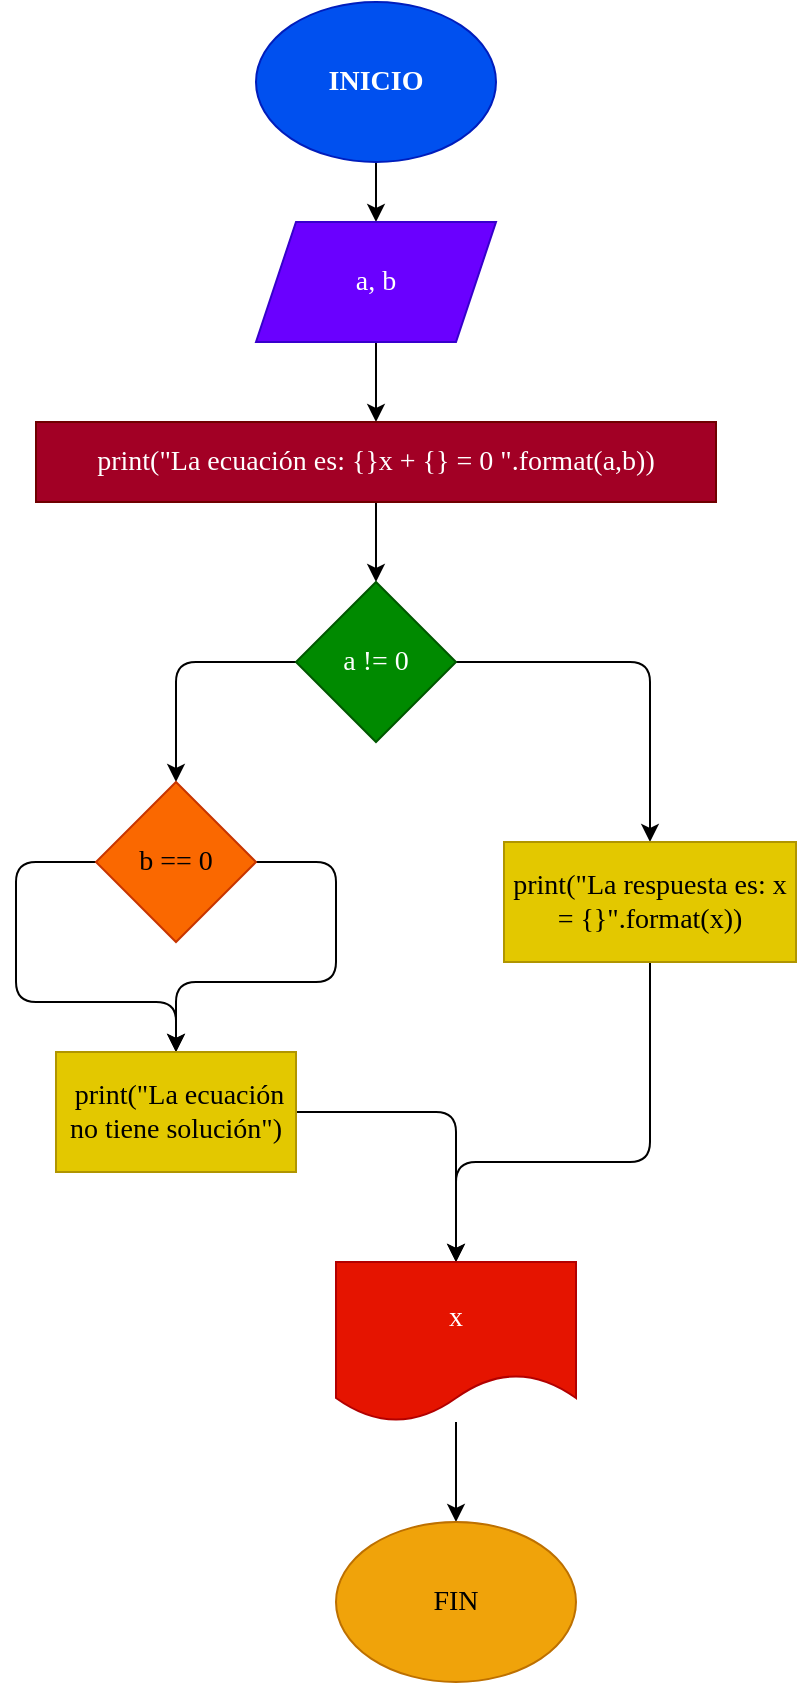 <mxfile>
    <diagram id="ghlb6_7TSPEm56u4r-Be" name="Página-1">
        <mxGraphModel dx="460" dy="357" grid="1" gridSize="10" guides="1" tooltips="1" connect="1" arrows="1" fold="1" page="1" pageScale="1" pageWidth="827" pageHeight="1169" math="0" shadow="0">
            <root>
                <mxCell id="0"/>
                <mxCell id="1" parent="0"/>
                <mxCell id="4" value="" style="edgeStyle=none;html=1;fontFamily=Comic Sans MS;fontSize=14;" edge="1" parent="1" source="2" target="3">
                    <mxGeometry relative="1" as="geometry"/>
                </mxCell>
                <mxCell id="2" value="INICIO" style="ellipse;whiteSpace=wrap;html=1;fontFamily=Comic Sans MS;fontSize=14;fontStyle=1;fillColor=#0050ef;fontColor=#ffffff;strokeColor=#001DBC;" vertex="1" parent="1">
                    <mxGeometry x="170" y="60" width="120" height="80" as="geometry"/>
                </mxCell>
                <mxCell id="6" value="" style="edgeStyle=none;html=1;fontFamily=Comic Sans MS;fontSize=14;" edge="1" parent="1" source="3" target="5">
                    <mxGeometry relative="1" as="geometry"/>
                </mxCell>
                <mxCell id="3" value="a, b" style="shape=parallelogram;perimeter=parallelogramPerimeter;whiteSpace=wrap;html=1;fixedSize=1;fontFamily=Comic Sans MS;fontSize=14;fillColor=#6a00ff;fontColor=#ffffff;strokeColor=#3700CC;" vertex="1" parent="1">
                    <mxGeometry x="170" y="170" width="120" height="60" as="geometry"/>
                </mxCell>
                <mxCell id="20" value="" style="edgeStyle=none;html=1;fontFamily=Comic Sans MS;fontSize=14;" edge="1" parent="1" source="5" target="7">
                    <mxGeometry relative="1" as="geometry"/>
                </mxCell>
                <mxCell id="5" value="&lt;span class=&quot;selectable-text copyable-text&quot;&gt;print(&quot;La ecuación es: {}x + {} = 0 &quot;.format(a,b))&lt;/span&gt;" style="rounded=0;whiteSpace=wrap;html=1;fontFamily=Comic Sans MS;fontSize=14;fillColor=#a20025;fontColor=#ffffff;strokeColor=#6F0000;" vertex="1" parent="1">
                    <mxGeometry x="60" y="270" width="340" height="40" as="geometry"/>
                </mxCell>
                <mxCell id="15" style="edgeStyle=none;html=1;entryX=0.5;entryY=0;entryDx=0;entryDy=0;fontFamily=Comic Sans MS;fontSize=14;" edge="1" parent="1" source="7" target="9">
                    <mxGeometry relative="1" as="geometry">
                        <Array as="points">
                            <mxPoint x="130" y="390"/>
                        </Array>
                    </mxGeometry>
                </mxCell>
                <mxCell id="16" style="edgeStyle=none;html=1;entryX=0.5;entryY=0;entryDx=0;entryDy=0;fontFamily=Comic Sans MS;fontSize=14;" edge="1" parent="1" source="7" target="10">
                    <mxGeometry relative="1" as="geometry">
                        <Array as="points">
                            <mxPoint x="367" y="390"/>
                        </Array>
                    </mxGeometry>
                </mxCell>
                <mxCell id="7" value="&lt;span class=&quot;selectable-text copyable-text&quot;&gt;a != 0&lt;/span&gt;" style="rhombus;whiteSpace=wrap;html=1;fontFamily=Comic Sans MS;fontSize=14;fillColor=#008a00;fontColor=#ffffff;strokeColor=#005700;" vertex="1" parent="1">
                    <mxGeometry x="190" y="350" width="80" height="80" as="geometry"/>
                </mxCell>
                <mxCell id="13" style="edgeStyle=none;html=1;entryX=0.5;entryY=0;entryDx=0;entryDy=0;fontFamily=Comic Sans MS;fontSize=14;" edge="1" parent="1" source="9" target="11">
                    <mxGeometry relative="1" as="geometry">
                        <Array as="points">
                            <mxPoint x="210" y="490"/>
                            <mxPoint x="210" y="550"/>
                            <mxPoint x="130" y="550"/>
                        </Array>
                    </mxGeometry>
                </mxCell>
                <mxCell id="14" style="edgeStyle=none;html=1;entryX=0.5;entryY=0;entryDx=0;entryDy=0;fontFamily=Comic Sans MS;fontSize=14;" edge="1" parent="1" source="9" target="11">
                    <mxGeometry relative="1" as="geometry">
                        <Array as="points">
                            <mxPoint x="50" y="490"/>
                            <mxPoint x="50" y="560"/>
                            <mxPoint x="130" y="560"/>
                        </Array>
                    </mxGeometry>
                </mxCell>
                <mxCell id="9" value="&lt;span class=&quot;selectable-text copyable-text&quot;&gt;b == 0&lt;/span&gt;" style="rhombus;whiteSpace=wrap;html=1;fontFamily=Comic Sans MS;fontSize=14;fillColor=#fa6800;fontColor=#000000;strokeColor=#C73500;" vertex="1" parent="1">
                    <mxGeometry x="90" y="450" width="80" height="80" as="geometry"/>
                </mxCell>
                <mxCell id="18" style="edgeStyle=none;html=1;entryX=0.5;entryY=0;entryDx=0;entryDy=0;fontFamily=Comic Sans MS;fontSize=14;" edge="1" parent="1" source="10" target="17">
                    <mxGeometry relative="1" as="geometry">
                        <Array as="points">
                            <mxPoint x="367" y="640"/>
                            <mxPoint x="270" y="640"/>
                        </Array>
                    </mxGeometry>
                </mxCell>
                <mxCell id="10" value="&lt;span class=&quot;selectable-text copyable-text&quot;&gt;print(&quot;La respuesta es: x = {}&quot;.format(x))&lt;/span&gt;" style="rounded=0;whiteSpace=wrap;html=1;fontFamily=Comic Sans MS;fontSize=14;fillColor=#e3c800;fontColor=#000000;strokeColor=#B09500;" vertex="1" parent="1">
                    <mxGeometry x="294" y="480" width="146" height="60" as="geometry"/>
                </mxCell>
                <mxCell id="19" style="edgeStyle=none;html=1;entryX=0.5;entryY=0;entryDx=0;entryDy=0;fontFamily=Comic Sans MS;fontSize=14;" edge="1" parent="1" source="11" target="17">
                    <mxGeometry relative="1" as="geometry">
                        <Array as="points">
                            <mxPoint x="270" y="615"/>
                        </Array>
                    </mxGeometry>
                </mxCell>
                <mxCell id="11" value="&lt;span class=&quot;selectable-text copyable-text&quot;&gt;&amp;nbsp;print(&quot;La ecuación no tiene solución&quot;)&lt;/span&gt;" style="rounded=0;whiteSpace=wrap;html=1;fontFamily=Comic Sans MS;fontSize=14;fillColor=#e3c800;fontColor=#000000;strokeColor=#B09500;" vertex="1" parent="1">
                    <mxGeometry x="70" y="585" width="120" height="60" as="geometry"/>
                </mxCell>
                <mxCell id="22" value="" style="edgeStyle=none;html=1;fontFamily=Comic Sans MS;fontSize=14;" edge="1" parent="1" source="17" target="21">
                    <mxGeometry relative="1" as="geometry"/>
                </mxCell>
                <mxCell id="17" value="x" style="shape=document;whiteSpace=wrap;html=1;boundedLbl=1;fontFamily=Comic Sans MS;fontSize=14;fillColor=#e51400;fontColor=#ffffff;strokeColor=#B20000;" vertex="1" parent="1">
                    <mxGeometry x="210" y="690" width="120" height="80" as="geometry"/>
                </mxCell>
                <mxCell id="21" value="FIN" style="ellipse;whiteSpace=wrap;html=1;fontFamily=Comic Sans MS;fontSize=14;fillColor=#f0a30a;strokeColor=#BD7000;fontColor=#000000;" vertex="1" parent="1">
                    <mxGeometry x="210" y="820" width="120" height="80" as="geometry"/>
                </mxCell>
            </root>
        </mxGraphModel>
    </diagram>
</mxfile>